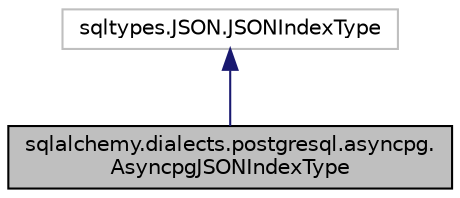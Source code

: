 digraph "sqlalchemy.dialects.postgresql.asyncpg.AsyncpgJSONIndexType"
{
 // LATEX_PDF_SIZE
  edge [fontname="Helvetica",fontsize="10",labelfontname="Helvetica",labelfontsize="10"];
  node [fontname="Helvetica",fontsize="10",shape=record];
  Node1 [label="sqlalchemy.dialects.postgresql.asyncpg.\lAsyncpgJSONIndexType",height=0.2,width=0.4,color="black", fillcolor="grey75", style="filled", fontcolor="black",tooltip=" "];
  Node2 -> Node1 [dir="back",color="midnightblue",fontsize="10",style="solid",fontname="Helvetica"];
  Node2 [label="sqltypes.JSON.JSONIndexType",height=0.2,width=0.4,color="grey75", fillcolor="white", style="filled",tooltip=" "];
}
